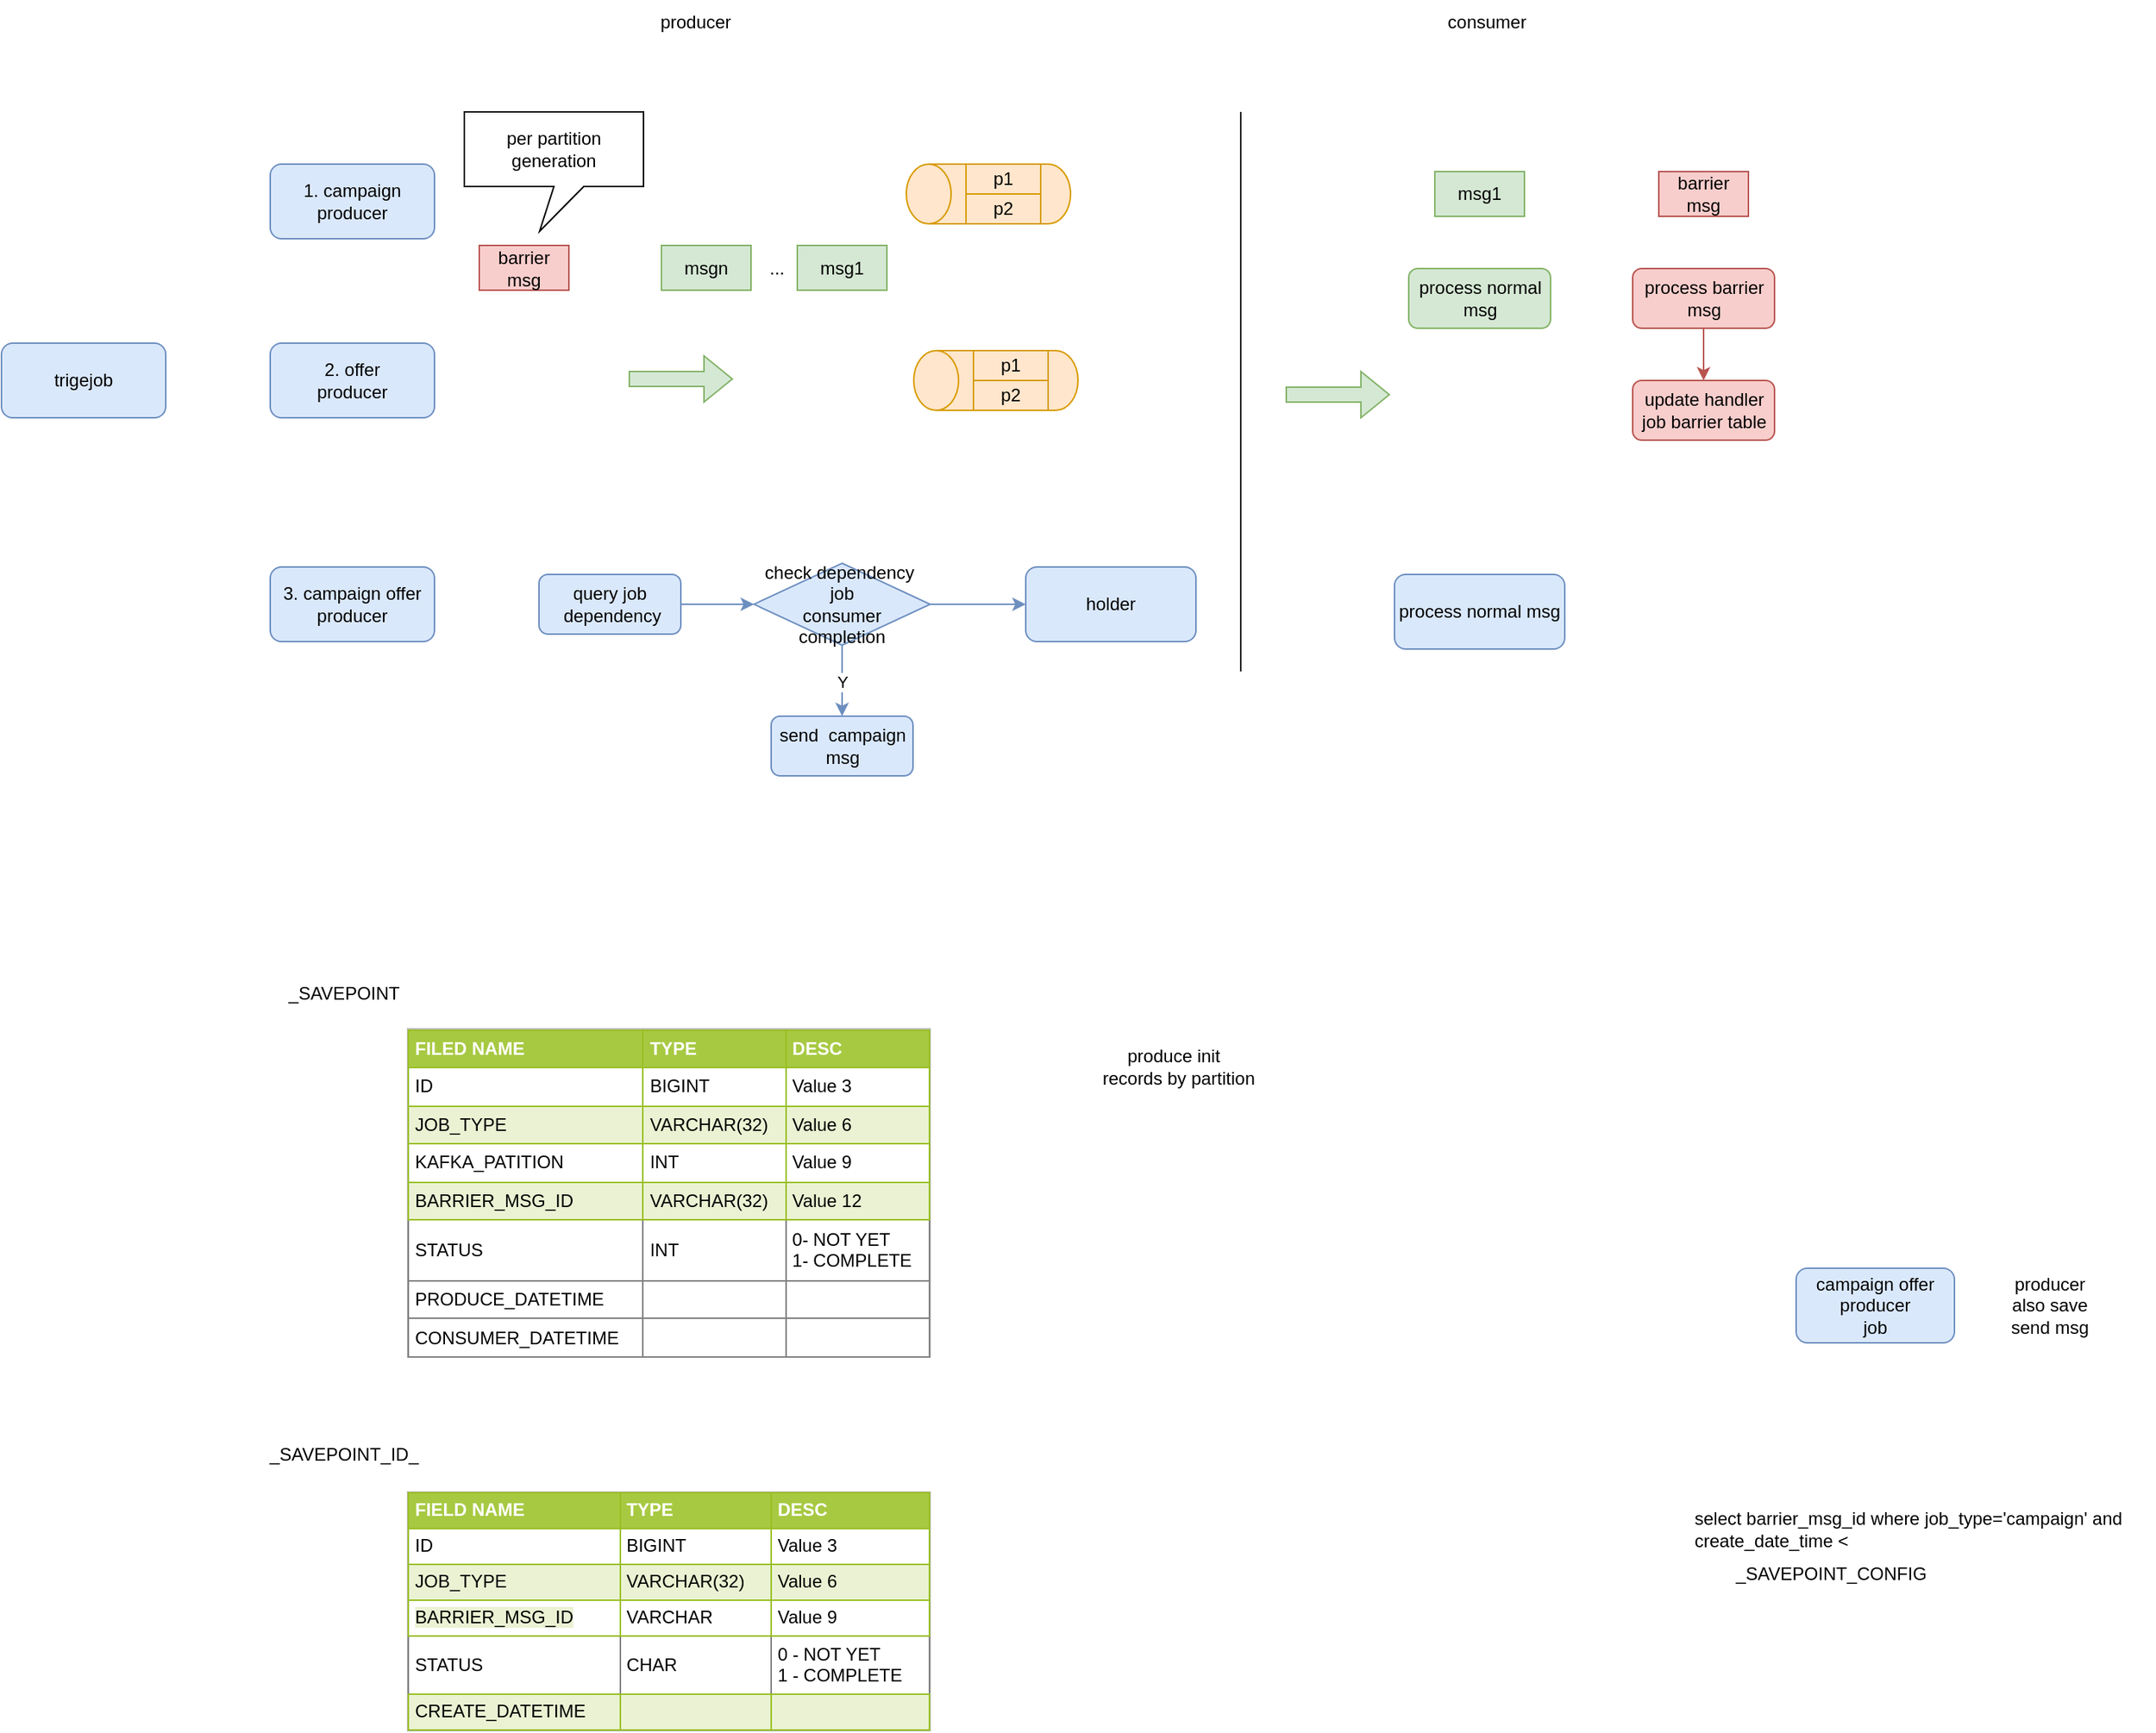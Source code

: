<mxfile version="20.0.1" type="github">
  <diagram id="C5RBs43oDa-KdzZeNtuy" name="Page-1">
    <mxGraphModel dx="2052" dy="608" grid="1" gridSize="10" guides="1" tooltips="1" connect="1" arrows="1" fold="1" page="1" pageScale="1" pageWidth="827" pageHeight="1169" math="0" shadow="0">
      <root>
        <mxCell id="WIyWlLk6GJQsqaUBKTNV-0" />
        <mxCell id="WIyWlLk6GJQsqaUBKTNV-1" parent="WIyWlLk6GJQsqaUBKTNV-0" />
        <mxCell id="OMhgGvtzp42g15X-fxHF-0" value="1. campaign&lt;br&gt;producer" style="rounded=1;whiteSpace=wrap;html=1;fillColor=#dae8fc;strokeColor=#6c8ebf;" vertex="1" parent="WIyWlLk6GJQsqaUBKTNV-1">
          <mxGeometry x="140" y="210" width="110" height="50" as="geometry" />
        </mxCell>
        <mxCell id="OMhgGvtzp42g15X-fxHF-1" value="2. offer&lt;br&gt;producer" style="rounded=1;whiteSpace=wrap;html=1;fillColor=#dae8fc;strokeColor=#6c8ebf;" vertex="1" parent="WIyWlLk6GJQsqaUBKTNV-1">
          <mxGeometry x="140" y="330" width="110" height="50" as="geometry" />
        </mxCell>
        <mxCell id="OMhgGvtzp42g15X-fxHF-2" value="" style="shape=cylinder3;whiteSpace=wrap;html=1;boundedLbl=1;backgroundOutline=1;size=15;rotation=-90;fillColor=#ffe6cc;strokeColor=#d79b00;" vertex="1" parent="WIyWlLk6GJQsqaUBKTNV-1">
          <mxGeometry x="601" y="175" width="40" height="110" as="geometry" />
        </mxCell>
        <mxCell id="OMhgGvtzp42g15X-fxHF-3" value="p1" style="rounded=0;whiteSpace=wrap;html=1;fillColor=#ffe6cc;strokeColor=#d79b00;" vertex="1" parent="WIyWlLk6GJQsqaUBKTNV-1">
          <mxGeometry x="606" y="210" width="50" height="20" as="geometry" />
        </mxCell>
        <mxCell id="OMhgGvtzp42g15X-fxHF-4" value="p2" style="rounded=0;whiteSpace=wrap;html=1;fillColor=#ffe6cc;strokeColor=#d79b00;" vertex="1" parent="WIyWlLk6GJQsqaUBKTNV-1">
          <mxGeometry x="606" y="230" width="50" height="20" as="geometry" />
        </mxCell>
        <mxCell id="OMhgGvtzp42g15X-fxHF-10" value="" style="shape=flexArrow;endArrow=classic;html=1;rounded=0;fillColor=#d5e8d4;strokeColor=#82b366;" edge="1" parent="WIyWlLk6GJQsqaUBKTNV-1">
          <mxGeometry width="50" height="50" relative="1" as="geometry">
            <mxPoint x="380" y="354" as="sourcePoint" />
            <mxPoint x="450" y="354" as="targetPoint" />
          </mxGeometry>
        </mxCell>
        <mxCell id="OMhgGvtzp42g15X-fxHF-11" value="msg1" style="rounded=0;whiteSpace=wrap;html=1;fillColor=#d5e8d4;strokeColor=#82b366;" vertex="1" parent="WIyWlLk6GJQsqaUBKTNV-1">
          <mxGeometry x="493" y="264.5" width="60" height="30" as="geometry" />
        </mxCell>
        <mxCell id="OMhgGvtzp42g15X-fxHF-12" value="msgn" style="rounded=0;whiteSpace=wrap;html=1;fillColor=#d5e8d4;strokeColor=#82b366;" vertex="1" parent="WIyWlLk6GJQsqaUBKTNV-1">
          <mxGeometry x="402" y="264.5" width="60" height="30" as="geometry" />
        </mxCell>
        <mxCell id="OMhgGvtzp42g15X-fxHF-13" value="..." style="text;html=1;strokeColor=none;fillColor=none;align=center;verticalAlign=middle;whiteSpace=wrap;rounded=0;" vertex="1" parent="WIyWlLk6GJQsqaUBKTNV-1">
          <mxGeometry x="449" y="264.5" width="61" height="30" as="geometry" />
        </mxCell>
        <mxCell id="OMhgGvtzp42g15X-fxHF-14" value="barrier&lt;br&gt;msg" style="rounded=0;whiteSpace=wrap;html=1;fillColor=#f8cecc;strokeColor=#b85450;" vertex="1" parent="WIyWlLk6GJQsqaUBKTNV-1">
          <mxGeometry x="280" y="264.5" width="60" height="30" as="geometry" />
        </mxCell>
        <mxCell id="OMhgGvtzp42g15X-fxHF-17" value="per partition generation" style="shape=callout;whiteSpace=wrap;html=1;perimeter=calloutPerimeter;position2=0.42;" vertex="1" parent="WIyWlLk6GJQsqaUBKTNV-1">
          <mxGeometry x="270" y="175" width="120" height="80" as="geometry" />
        </mxCell>
        <mxCell id="OMhgGvtzp42g15X-fxHF-18" value="" style="shape=cylinder3;whiteSpace=wrap;html=1;boundedLbl=1;backgroundOutline=1;size=15;rotation=-90;fillColor=#ffe6cc;strokeColor=#d79b00;" vertex="1" parent="WIyWlLk6GJQsqaUBKTNV-1">
          <mxGeometry x="606" y="300" width="40" height="110" as="geometry" />
        </mxCell>
        <mxCell id="OMhgGvtzp42g15X-fxHF-19" value="p1" style="rounded=0;whiteSpace=wrap;html=1;fillColor=#ffe6cc;strokeColor=#d79b00;" vertex="1" parent="WIyWlLk6GJQsqaUBKTNV-1">
          <mxGeometry x="611" y="335" width="50" height="20" as="geometry" />
        </mxCell>
        <mxCell id="OMhgGvtzp42g15X-fxHF-20" value="p2" style="rounded=0;whiteSpace=wrap;html=1;fillColor=#ffe6cc;strokeColor=#d79b00;" vertex="1" parent="WIyWlLk6GJQsqaUBKTNV-1">
          <mxGeometry x="611" y="355" width="50" height="20" as="geometry" />
        </mxCell>
        <mxCell id="OMhgGvtzp42g15X-fxHF-21" value="producer" style="text;html=1;strokeColor=none;fillColor=none;align=center;verticalAlign=middle;whiteSpace=wrap;rounded=0;" vertex="1" parent="WIyWlLk6GJQsqaUBKTNV-1">
          <mxGeometry x="390" y="100" width="70" height="30" as="geometry" />
        </mxCell>
        <mxCell id="OMhgGvtzp42g15X-fxHF-22" value="" style="endArrow=none;html=1;rounded=0;" edge="1" parent="WIyWlLk6GJQsqaUBKTNV-1">
          <mxGeometry width="50" height="50" relative="1" as="geometry">
            <mxPoint x="790" y="550" as="sourcePoint" />
            <mxPoint x="790" y="175" as="targetPoint" />
          </mxGeometry>
        </mxCell>
        <mxCell id="OMhgGvtzp42g15X-fxHF-23" value="consumer" style="text;html=1;strokeColor=none;fillColor=none;align=center;verticalAlign=middle;whiteSpace=wrap;rounded=0;" vertex="1" parent="WIyWlLk6GJQsqaUBKTNV-1">
          <mxGeometry x="920" y="100" width="70" height="30" as="geometry" />
        </mxCell>
        <mxCell id="OMhgGvtzp42g15X-fxHF-25" value="msg1" style="rounded=0;whiteSpace=wrap;html=1;fillColor=#d5e8d4;strokeColor=#82b366;" vertex="1" parent="WIyWlLk6GJQsqaUBKTNV-1">
          <mxGeometry x="920" y="215" width="60" height="30" as="geometry" />
        </mxCell>
        <mxCell id="OMhgGvtzp42g15X-fxHF-28" value="process normal msg" style="rounded=1;whiteSpace=wrap;html=1;fillColor=#d5e8d4;strokeColor=#82b366;" vertex="1" parent="WIyWlLk6GJQsqaUBKTNV-1">
          <mxGeometry x="902.5" y="280" width="95" height="40" as="geometry" />
        </mxCell>
        <mxCell id="OMhgGvtzp42g15X-fxHF-29" value="barrier&lt;br&gt;msg" style="rounded=0;whiteSpace=wrap;html=1;fillColor=#f8cecc;strokeColor=#b85450;" vertex="1" parent="WIyWlLk6GJQsqaUBKTNV-1">
          <mxGeometry x="1070" y="215" width="60" height="30" as="geometry" />
        </mxCell>
        <mxCell id="OMhgGvtzp42g15X-fxHF-34" value="" style="edgeStyle=orthogonalEdgeStyle;rounded=0;orthogonalLoop=1;jettySize=auto;html=1;fillColor=#f8cecc;strokeColor=#b85450;" edge="1" parent="WIyWlLk6GJQsqaUBKTNV-1" source="OMhgGvtzp42g15X-fxHF-30" target="OMhgGvtzp42g15X-fxHF-33">
          <mxGeometry relative="1" as="geometry" />
        </mxCell>
        <mxCell id="OMhgGvtzp42g15X-fxHF-30" value="process barrier msg" style="rounded=1;whiteSpace=wrap;html=1;fillColor=#f8cecc;strokeColor=#b85450;" vertex="1" parent="WIyWlLk6GJQsqaUBKTNV-1">
          <mxGeometry x="1052.5" y="280" width="95" height="40" as="geometry" />
        </mxCell>
        <mxCell id="OMhgGvtzp42g15X-fxHF-33" value="update handler job barrier table" style="rounded=1;whiteSpace=wrap;html=1;fillColor=#f8cecc;strokeColor=#b85450;" vertex="1" parent="WIyWlLk6GJQsqaUBKTNV-1">
          <mxGeometry x="1052.5" y="355" width="95" height="40" as="geometry" />
        </mxCell>
        <mxCell id="OMhgGvtzp42g15X-fxHF-35" value="3. campaign offer&lt;br&gt;producer" style="rounded=1;whiteSpace=wrap;html=1;fillColor=#dae8fc;strokeColor=#6c8ebf;" vertex="1" parent="WIyWlLk6GJQsqaUBKTNV-1">
          <mxGeometry x="140" y="480" width="110" height="50" as="geometry" />
        </mxCell>
        <mxCell id="OMhgGvtzp42g15X-fxHF-38" value="" style="edgeStyle=orthogonalEdgeStyle;rounded=0;orthogonalLoop=1;jettySize=auto;html=1;fillColor=#dae8fc;strokeColor=#6c8ebf;" edge="1" parent="WIyWlLk6GJQsqaUBKTNV-1" source="OMhgGvtzp42g15X-fxHF-36" target="OMhgGvtzp42g15X-fxHF-37">
          <mxGeometry relative="1" as="geometry" />
        </mxCell>
        <mxCell id="OMhgGvtzp42g15X-fxHF-36" value="query job &amp;nbsp;dependency" style="rounded=1;whiteSpace=wrap;html=1;fillColor=#dae8fc;strokeColor=#6c8ebf;" vertex="1" parent="WIyWlLk6GJQsqaUBKTNV-1">
          <mxGeometry x="320" y="485" width="95" height="40" as="geometry" />
        </mxCell>
        <mxCell id="OMhgGvtzp42g15X-fxHF-40" value="Y" style="edgeStyle=orthogonalEdgeStyle;rounded=0;orthogonalLoop=1;jettySize=auto;html=1;fillColor=#dae8fc;strokeColor=#6c8ebf;" edge="1" parent="WIyWlLk6GJQsqaUBKTNV-1" source="OMhgGvtzp42g15X-fxHF-37" target="OMhgGvtzp42g15X-fxHF-39">
          <mxGeometry relative="1" as="geometry" />
        </mxCell>
        <mxCell id="OMhgGvtzp42g15X-fxHF-42" value="" style="edgeStyle=orthogonalEdgeStyle;rounded=0;orthogonalLoop=1;jettySize=auto;html=1;fillColor=#dae8fc;strokeColor=#6c8ebf;" edge="1" parent="WIyWlLk6GJQsqaUBKTNV-1" source="OMhgGvtzp42g15X-fxHF-37" target="OMhgGvtzp42g15X-fxHF-41">
          <mxGeometry relative="1" as="geometry" />
        </mxCell>
        <mxCell id="OMhgGvtzp42g15X-fxHF-37" value="check dependency&amp;nbsp;&lt;br&gt;job&lt;br&gt;consumer&lt;br&gt;completion" style="rhombus;whiteSpace=wrap;html=1;fillColor=#dae8fc;strokeColor=#6c8ebf;" vertex="1" parent="WIyWlLk6GJQsqaUBKTNV-1">
          <mxGeometry x="464" y="477.5" width="118" height="55" as="geometry" />
        </mxCell>
        <mxCell id="OMhgGvtzp42g15X-fxHF-39" value="send &amp;nbsp;campaign msg" style="rounded=1;whiteSpace=wrap;html=1;fillColor=#dae8fc;strokeColor=#6c8ebf;" vertex="1" parent="WIyWlLk6GJQsqaUBKTNV-1">
          <mxGeometry x="475.5" y="580" width="95" height="40" as="geometry" />
        </mxCell>
        <mxCell id="OMhgGvtzp42g15X-fxHF-41" value="holder" style="rounded=1;whiteSpace=wrap;html=1;fillColor=#dae8fc;strokeColor=#6c8ebf;" vertex="1" parent="WIyWlLk6GJQsqaUBKTNV-1">
          <mxGeometry x="646" y="480" width="114" height="50" as="geometry" />
        </mxCell>
        <mxCell id="OMhgGvtzp42g15X-fxHF-43" value="_SAVEPOINT_CONFIG" style="text;html=1;strokeColor=none;fillColor=none;align=center;verticalAlign=middle;whiteSpace=wrap;rounded=0;" vertex="1" parent="WIyWlLk6GJQsqaUBKTNV-1">
          <mxGeometry x="1078" y="1140" width="215" height="30" as="geometry" />
        </mxCell>
        <mxCell id="OMhgGvtzp42g15X-fxHF-63" value="process normal msg" style="rounded=1;whiteSpace=wrap;html=1;fillColor=#dae8fc;strokeColor=#6c8ebf;" vertex="1" parent="WIyWlLk6GJQsqaUBKTNV-1">
          <mxGeometry x="893" y="485" width="114" height="50" as="geometry" />
        </mxCell>
        <mxCell id="OMhgGvtzp42g15X-fxHF-65" value="&lt;table border=&quot;1&quot; width=&quot;100%&quot; height=&quot;100%&quot; cellpadding=&quot;4&quot; style=&quot;width:100%;height:100%;border-collapse:collapse;&quot;&gt;&lt;tbody&gt;&lt;tr style=&quot;background-color:#A7C942;color:#ffffff;border:1px solid #98bf21;&quot;&gt;&lt;th align=&quot;left&quot;&gt;FIELD NAME&lt;/th&gt;&lt;th align=&quot;left&quot;&gt;TYPE&lt;/th&gt;&lt;th align=&quot;left&quot;&gt;DESC&lt;/th&gt;&lt;/tr&gt;&lt;tr style=&quot;border:1px solid #98bf21;&quot;&gt;&lt;td&gt;ID&lt;/td&gt;&lt;td&gt;BIGINT&lt;/td&gt;&lt;td&gt;Value 3&lt;/td&gt;&lt;/tr&gt;&lt;tr style=&quot;background-color:#EAF2D3;border:1px solid #98bf21;&quot;&gt;&lt;td&gt;JOB_TYPE&lt;/td&gt;&lt;td&gt;VARCHAR(32)&lt;/td&gt;&lt;td&gt;Value 6&lt;/td&gt;&lt;/tr&gt;&lt;tr style=&quot;border:1px solid #98bf21;&quot;&gt;&lt;td&gt;&lt;span style=&quot;background-color: rgb(234, 242, 211);&quot;&gt;BARRIER_MSG_ID&lt;/span&gt;&lt;/td&gt;&lt;td&gt;VARCHAR&lt;/td&gt;&lt;td&gt;Value 9&lt;/td&gt;&lt;/tr&gt;&lt;tr&gt;&lt;td&gt;STATUS&lt;/td&gt;&lt;td&gt;CHAR&lt;/td&gt;&lt;td&gt;0 - NOT YET&lt;br&gt;1 - COMPLETE&lt;/td&gt;&lt;/tr&gt;&lt;tr style=&quot;background-color:#EAF2D3;border:1px solid #98bf21;&quot;&gt;&lt;td&gt;CREATE_DATETIME&lt;/td&gt;&lt;td&gt;&lt;br&gt;&lt;/td&gt;&lt;td&gt;&lt;br&gt;&lt;/td&gt;&lt;/tr&gt;&lt;/tbody&gt;&lt;/table&gt;" style="text;html=1;strokeColor=#c0c0c0;fillColor=#ffffff;overflow=fill;rounded=0;" vertex="1" parent="WIyWlLk6GJQsqaUBKTNV-1">
          <mxGeometry x="232" y="1100" width="350" height="160" as="geometry" />
        </mxCell>
        <mxCell id="OMhgGvtzp42g15X-fxHF-69" value="" style="shape=flexArrow;endArrow=classic;html=1;rounded=0;fillColor=#d5e8d4;strokeColor=#82b366;" edge="1" parent="WIyWlLk6GJQsqaUBKTNV-1">
          <mxGeometry width="50" height="50" relative="1" as="geometry">
            <mxPoint x="820" y="364.5" as="sourcePoint" />
            <mxPoint x="890" y="364.5" as="targetPoint" />
          </mxGeometry>
        </mxCell>
        <mxCell id="OMhgGvtzp42g15X-fxHF-70" value="&lt;table border=&quot;1&quot; width=&quot;100%&quot; height=&quot;100%&quot; cellpadding=&quot;4&quot; style=&quot;width:100%;height:100%;border-collapse:collapse;&quot;&gt;&lt;tbody&gt;&lt;tr style=&quot;background-color:#A7C942;color:#ffffff;border:1px solid #98bf21;&quot;&gt;&lt;th align=&quot;left&quot;&gt;FILED NAME&lt;/th&gt;&lt;th align=&quot;left&quot;&gt;TYPE&lt;/th&gt;&lt;th align=&quot;left&quot;&gt;DESC&lt;/th&gt;&lt;/tr&gt;&lt;tr style=&quot;border:1px solid #98bf21;&quot;&gt;&lt;td&gt;ID&lt;/td&gt;&lt;td&gt;BIGINT&lt;/td&gt;&lt;td&gt;Value 3&lt;/td&gt;&lt;/tr&gt;&lt;tr style=&quot;background-color:#EAF2D3;border:1px solid #98bf21;&quot;&gt;&lt;td&gt;JOB_TYPE&lt;/td&gt;&lt;td&gt;VARCHAR(32)&lt;/td&gt;&lt;td&gt;Value 6&lt;/td&gt;&lt;/tr&gt;&lt;tr style=&quot;border:1px solid #98bf21;&quot;&gt;&lt;td&gt;KAFKA_PATITION&lt;/td&gt;&lt;td&gt;INT&lt;/td&gt;&lt;td&gt;Value 9&lt;/td&gt;&lt;/tr&gt;&lt;tr style=&quot;background-color:#EAF2D3;border:1px solid #98bf21;&quot;&gt;&lt;td&gt;BARRIER_MSG_ID&lt;/td&gt;&lt;td&gt;VARCHAR(32)&lt;/td&gt;&lt;td&gt;Value 12&lt;/td&gt;&lt;/tr&gt;&lt;tr&gt;&lt;td&gt;STATUS&lt;/td&gt;&lt;td&gt;INT&lt;/td&gt;&lt;td&gt;0- NOT YET&lt;br&gt;1- COMPLETE&lt;/td&gt;&lt;/tr&gt;&lt;tr&gt;&lt;td&gt;PRODUCE_DATETIME&lt;/td&gt;&lt;td&gt;&lt;br&gt;&lt;/td&gt;&lt;td&gt;&lt;br&gt;&lt;/td&gt;&lt;/tr&gt;&lt;tr&gt;&lt;td&gt;CONSUMER_DATETIME&lt;/td&gt;&lt;td&gt;&lt;br&gt;&lt;/td&gt;&lt;td&gt;&lt;br&gt;&lt;/td&gt;&lt;/tr&gt;&lt;/tbody&gt;&lt;/table&gt;" style="text;html=1;strokeColor=#c0c0c0;fillColor=#ffffff;overflow=fill;rounded=0;" vertex="1" parent="WIyWlLk6GJQsqaUBKTNV-1">
          <mxGeometry x="232" y="789.5" width="350" height="220" as="geometry" />
        </mxCell>
        <mxCell id="OMhgGvtzp42g15X-fxHF-71" value="_SAVEPOINT" style="text;html=1;strokeColor=none;fillColor=none;align=center;verticalAlign=middle;whiteSpace=wrap;rounded=0;" vertex="1" parent="WIyWlLk6GJQsqaUBKTNV-1">
          <mxGeometry x="82" y="750.5" width="215" height="30" as="geometry" />
        </mxCell>
        <mxCell id="OMhgGvtzp42g15X-fxHF-75" value="select barrier_msg_id where job_type=&#39;campaign&#39; and create_date_time &amp;lt;&amp;nbsp;" style="text;html=1;strokeColor=none;fillColor=none;align=left;verticalAlign=middle;whiteSpace=wrap;rounded=0;" vertex="1" parent="WIyWlLk6GJQsqaUBKTNV-1">
          <mxGeometry x="1092" y="1110" width="310" height="30" as="geometry" />
        </mxCell>
        <mxCell id="OMhgGvtzp42g15X-fxHF-76" value="campaign offer&lt;br&gt;producer&lt;br&gt;job" style="rounded=1;whiteSpace=wrap;html=1;fillColor=#dae8fc;strokeColor=#6c8ebf;" vertex="1" parent="WIyWlLk6GJQsqaUBKTNV-1">
          <mxGeometry x="1162" y="950" width="106" height="50" as="geometry" />
        </mxCell>
        <mxCell id="OMhgGvtzp42g15X-fxHF-77" value="producer also save send msg" style="text;html=1;strokeColor=none;fillColor=none;align=center;verticalAlign=middle;whiteSpace=wrap;rounded=0;" vertex="1" parent="WIyWlLk6GJQsqaUBKTNV-1">
          <mxGeometry x="1302" y="960" width="60" height="30" as="geometry" />
        </mxCell>
        <mxCell id="OMhgGvtzp42g15X-fxHF-78" value="trigejob" style="rounded=1;whiteSpace=wrap;html=1;fillColor=#dae8fc;strokeColor=#6c8ebf;" vertex="1" parent="WIyWlLk6GJQsqaUBKTNV-1">
          <mxGeometry x="-40" y="330" width="110" height="50" as="geometry" />
        </mxCell>
        <mxCell id="OMhgGvtzp42g15X-fxHF-79" value="produce init &amp;nbsp;&lt;br&gt;records by partition" style="text;html=1;strokeColor=none;fillColor=none;align=center;verticalAlign=middle;whiteSpace=wrap;rounded=0;" vertex="1" parent="WIyWlLk6GJQsqaUBKTNV-1">
          <mxGeometry x="641" y="800" width="215" height="30" as="geometry" />
        </mxCell>
        <mxCell id="OMhgGvtzp42g15X-fxHF-80" value="_SAVEPOINT_ID_" style="text;html=1;strokeColor=none;fillColor=none;align=center;verticalAlign=middle;whiteSpace=wrap;rounded=0;" vertex="1" parent="WIyWlLk6GJQsqaUBKTNV-1">
          <mxGeometry x="82" y="1060" width="215" height="30" as="geometry" />
        </mxCell>
      </root>
    </mxGraphModel>
  </diagram>
</mxfile>
